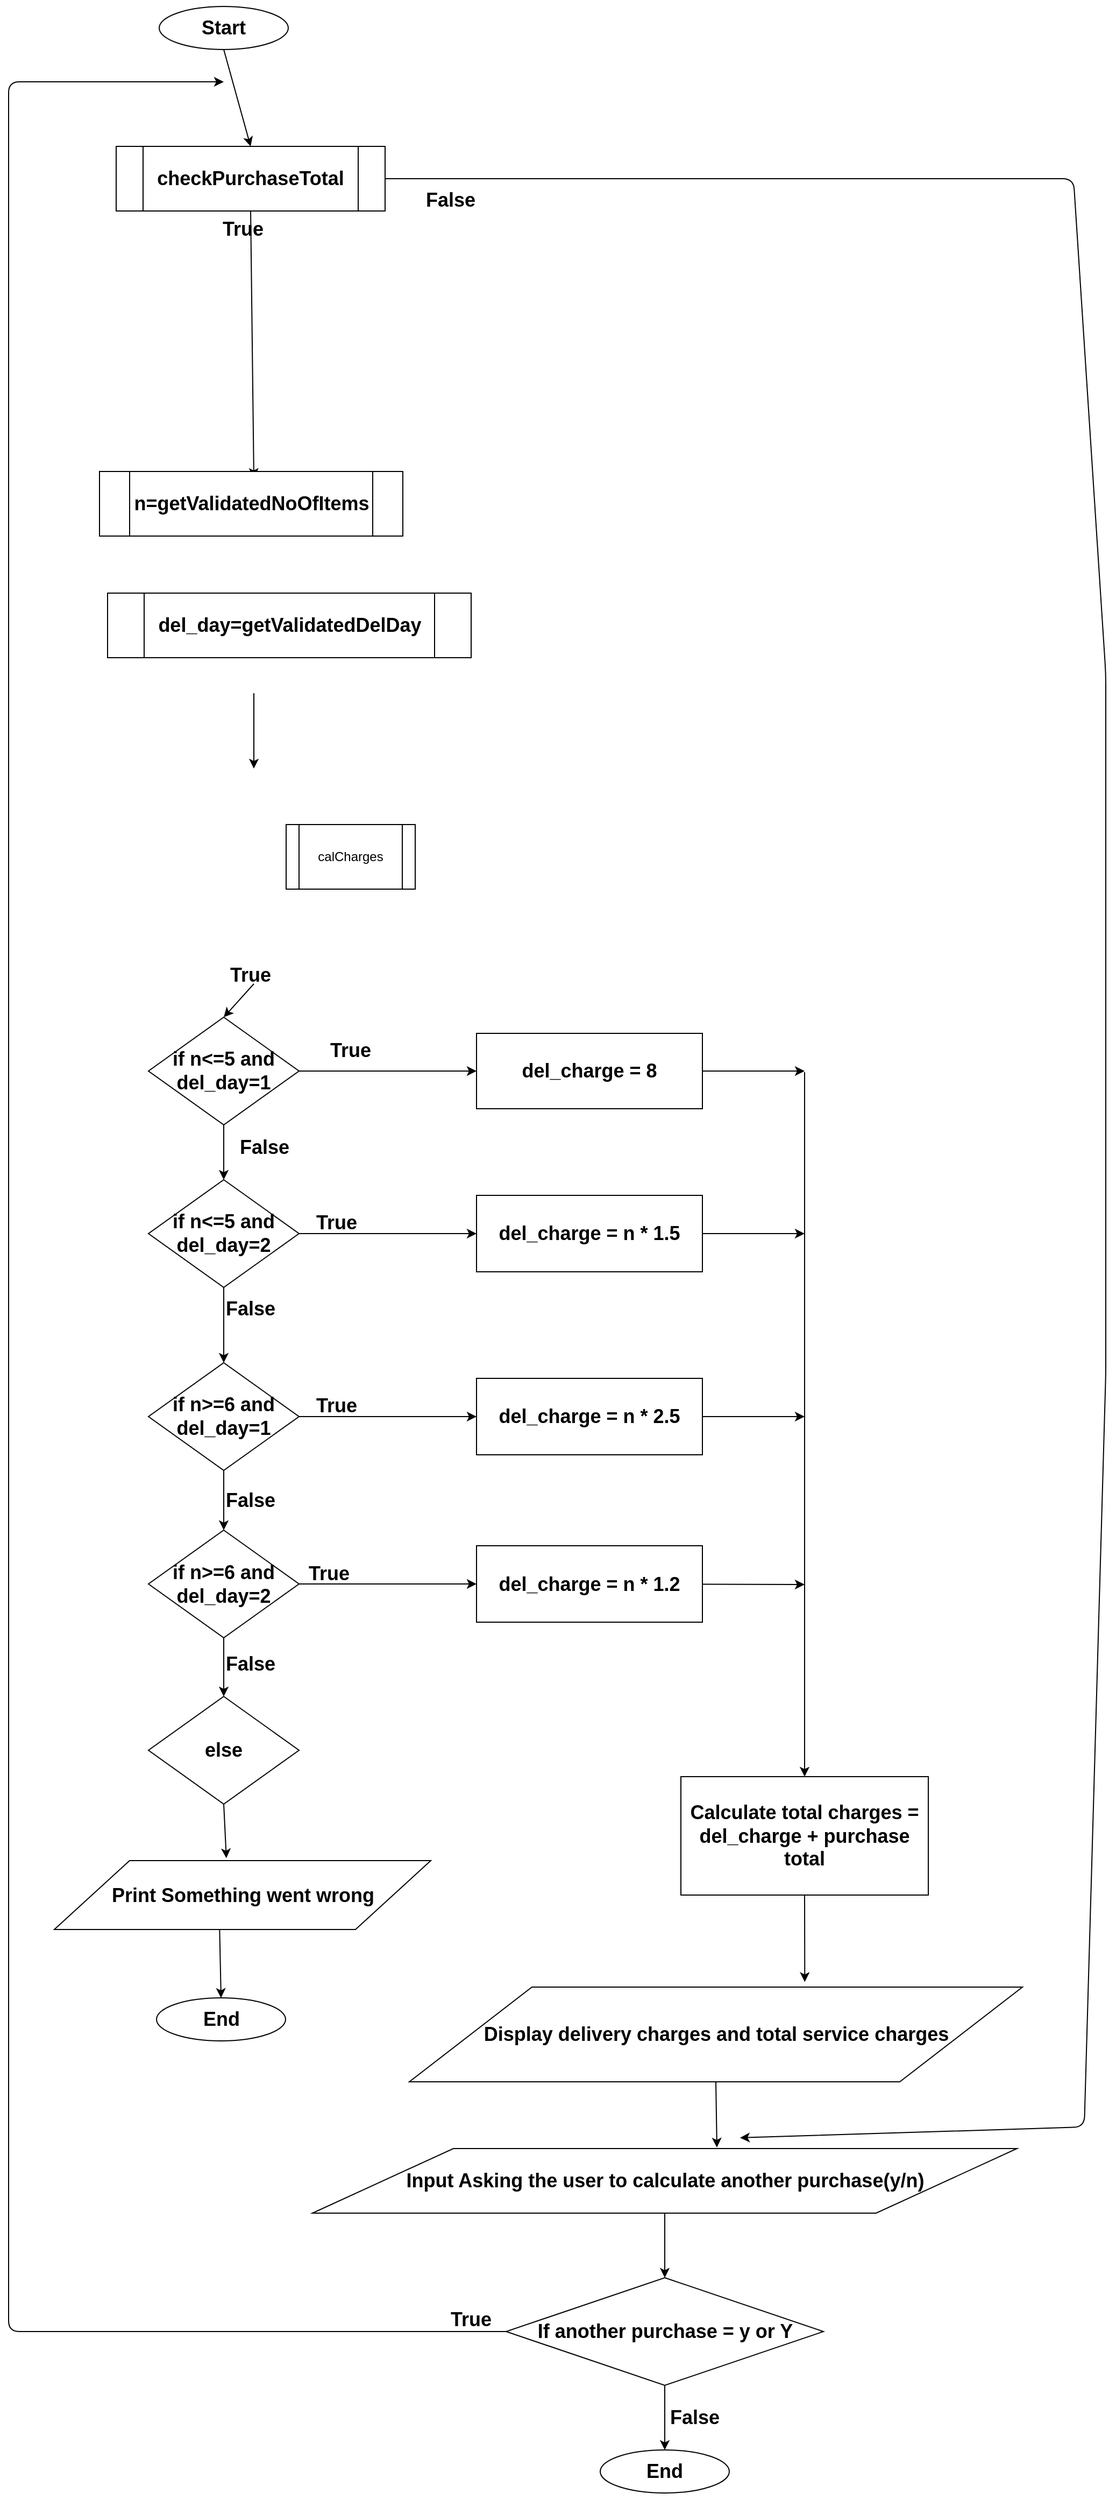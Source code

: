 <mxfile pages="1" version="11.2.8" type="device"><diagram id="DXD0Yy3ug9b9u_QRTKZL" name="Page-1"><mxGraphModel dx="2188" dy="872" grid="1" gridSize="10" guides="1" tooltips="1" connect="1" arrows="1" fold="1" page="1" pageScale="1" pageWidth="850" pageHeight="1100" math="0" shadow="0"><root><mxCell id="0"/><mxCell id="1" parent="0"/><mxCell id="KncUPmIlhyMo2alMpMfl-4" value="&lt;h2&gt;&lt;font style=&quot;font-size: 18px&quot;&gt;Start&lt;/font&gt;&lt;/h2&gt;" style="ellipse;whiteSpace=wrap;html=1;" parent="1" vertex="1"><mxGeometry x="320" y="60" width="120" height="40" as="geometry"/></mxCell><mxCell id="KncUPmIlhyMo2alMpMfl-8" value="" style="endArrow=classic;html=1;exitX=0.5;exitY=1;exitDx=0;exitDy=0;entryX=0.5;entryY=0;entryDx=0;entryDy=0;" parent="1" source="KncUPmIlhyMo2alMpMfl-4" target="abA1Kj1o6Kxyf0dz53HY-2" edge="1"><mxGeometry width="50" height="50" relative="1" as="geometry"><mxPoint x="130" y="180" as="sourcePoint"/><mxPoint x="404" y="190" as="targetPoint"/></mxGeometry></mxCell><mxCell id="KncUPmIlhyMo2alMpMfl-10" value="" style="endArrow=classic;html=1;exitX=0;exitY=0.5;exitDx=0;exitDy=0;" parent="1" source="KncUPmIlhyMo2alMpMfl-63" edge="1"><mxGeometry width="50" height="50" relative="1" as="geometry"><mxPoint x="640" y="2220" as="sourcePoint"/><mxPoint x="380" y="130" as="targetPoint"/><Array as="points"><mxPoint x="180" y="2220"/><mxPoint x="180" y="130"/></Array></mxGeometry></mxCell><mxCell id="KncUPmIlhyMo2alMpMfl-16" value="" style="endArrow=classic;html=1;exitX=0.5;exitY=1;exitDx=0;exitDy=0;entryX=0.5;entryY=0;entryDx=0;entryDy=0;" parent="1" source="abA1Kj1o6Kxyf0dz53HY-2" edge="1"><mxGeometry width="50" height="50" relative="1" as="geometry"><mxPoint x="380" y="400" as="sourcePoint"/><mxPoint x="408" y="498" as="targetPoint"/></mxGeometry></mxCell><mxCell id="KncUPmIlhyMo2alMpMfl-28" value="" style="endArrow=classic;html=1;exitX=0.5;exitY=1;exitDx=0;exitDy=0;entryX=0.5;entryY=0;entryDx=0;entryDy=0;" parent="1" edge="1"><mxGeometry width="50" height="50" relative="1" as="geometry"><mxPoint x="408" y="698" as="sourcePoint"/><mxPoint x="408" y="768" as="targetPoint"/></mxGeometry></mxCell><mxCell id="KncUPmIlhyMo2alMpMfl-29" value="&lt;h2&gt;if n&amp;lt;=5 and del_day=1&lt;/h2&gt;" style="rhombus;whiteSpace=wrap;html=1;" parent="1" vertex="1"><mxGeometry x="310" y="999" width="140" height="100" as="geometry"/></mxCell><mxCell id="KncUPmIlhyMo2alMpMfl-31" value="&lt;h2&gt;del_charge = 8&lt;/h2&gt;" style="rounded=0;whiteSpace=wrap;html=1;" parent="1" vertex="1"><mxGeometry x="615" y="1014" width="210" height="70" as="geometry"/></mxCell><mxCell id="KncUPmIlhyMo2alMpMfl-32" value="" style="endArrow=classic;html=1;exitX=1;exitY=0.5;exitDx=0;exitDy=0;entryX=0;entryY=0.5;entryDx=0;entryDy=0;" parent="1" source="KncUPmIlhyMo2alMpMfl-29" target="KncUPmIlhyMo2alMpMfl-31" edge="1"><mxGeometry width="50" height="50" relative="1" as="geometry"><mxPoint x="600" y="1140" as="sourcePoint"/><mxPoint x="650" y="1090" as="targetPoint"/></mxGeometry></mxCell><mxCell id="KncUPmIlhyMo2alMpMfl-34" value="&lt;h2&gt;if n&amp;lt;=5 and del_day=2&lt;/h2&gt;" style="rhombus;whiteSpace=wrap;html=1;" parent="1" vertex="1"><mxGeometry x="310" y="1150" width="140" height="100" as="geometry"/></mxCell><mxCell id="KncUPmIlhyMo2alMpMfl-35" value="&lt;h2&gt;del_charge = n * 1.5&lt;/h2&gt;" style="rounded=0;whiteSpace=wrap;html=1;" parent="1" vertex="1"><mxGeometry x="615" y="1164.5" width="210" height="71" as="geometry"/></mxCell><mxCell id="KncUPmIlhyMo2alMpMfl-36" value="" style="endArrow=classic;html=1;exitX=1;exitY=0.5;exitDx=0;exitDy=0;entryX=0;entryY=0.5;entryDx=0;entryDy=0;" parent="1" source="KncUPmIlhyMo2alMpMfl-34" target="KncUPmIlhyMo2alMpMfl-35" edge="1"><mxGeometry width="50" height="50" relative="1" as="geometry"><mxPoint x="610" y="1311" as="sourcePoint"/><mxPoint x="660" y="1261" as="targetPoint"/></mxGeometry></mxCell><mxCell id="KncUPmIlhyMo2alMpMfl-37" value="&lt;h2&gt;if n&amp;gt;=6 and del_day=1&lt;/h2&gt;" style="rhombus;whiteSpace=wrap;html=1;" parent="1" vertex="1"><mxGeometry x="310" y="1320" width="140" height="100" as="geometry"/></mxCell><mxCell id="KncUPmIlhyMo2alMpMfl-38" value="&lt;h2&gt;del_charge = n * 2.5&lt;/h2&gt;" style="rounded=0;whiteSpace=wrap;html=1;" parent="1" vertex="1"><mxGeometry x="615" y="1334.5" width="210" height="71" as="geometry"/></mxCell><mxCell id="KncUPmIlhyMo2alMpMfl-39" value="" style="endArrow=classic;html=1;exitX=1;exitY=0.5;exitDx=0;exitDy=0;entryX=0;entryY=0.5;entryDx=0;entryDy=0;" parent="1" source="KncUPmIlhyMo2alMpMfl-37" target="KncUPmIlhyMo2alMpMfl-38" edge="1"><mxGeometry width="50" height="50" relative="1" as="geometry"><mxPoint x="620" y="1481" as="sourcePoint"/><mxPoint x="670" y="1431" as="targetPoint"/></mxGeometry></mxCell><mxCell id="KncUPmIlhyMo2alMpMfl-40" value="&lt;h2&gt;if n&amp;gt;=6 and del_day=2&lt;/h2&gt;" style="rhombus;whiteSpace=wrap;html=1;" parent="1" vertex="1"><mxGeometry x="310" y="1475.5" width="140" height="100" as="geometry"/></mxCell><mxCell id="KncUPmIlhyMo2alMpMfl-41" value="&lt;h2&gt;del_charge = n * 1.2&lt;/h2&gt;" style="rounded=0;whiteSpace=wrap;html=1;" parent="1" vertex="1"><mxGeometry x="615" y="1490" width="210" height="71" as="geometry"/></mxCell><mxCell id="KncUPmIlhyMo2alMpMfl-42" value="" style="endArrow=classic;html=1;exitX=1;exitY=0.5;exitDx=0;exitDy=0;entryX=0;entryY=0.5;entryDx=0;entryDy=0;" parent="1" source="KncUPmIlhyMo2alMpMfl-40" target="KncUPmIlhyMo2alMpMfl-41" edge="1"><mxGeometry width="50" height="50" relative="1" as="geometry"><mxPoint x="625" y="1631" as="sourcePoint"/><mxPoint x="675" y="1581" as="targetPoint"/></mxGeometry></mxCell><mxCell id="KncUPmIlhyMo2alMpMfl-43" value="" style="endArrow=classic;html=1;exitX=0.5;exitY=1;exitDx=0;exitDy=0;entryX=0.5;entryY=0;entryDx=0;entryDy=0;" parent="1" source="KncUPmIlhyMo2alMpMfl-40" target="KncUPmIlhyMo2alMpMfl-46" edge="1"><mxGeometry width="50" height="50" relative="1" as="geometry"><mxPoint x="222.5" y="1615" as="sourcePoint"/><mxPoint x="272.5" y="1565" as="targetPoint"/></mxGeometry></mxCell><mxCell id="KncUPmIlhyMo2alMpMfl-44" value="" style="endArrow=classic;html=1;exitX=0.5;exitY=1;exitDx=0;exitDy=0;entryX=0.5;entryY=0;entryDx=0;entryDy=0;" parent="1" source="KncUPmIlhyMo2alMpMfl-37" target="KncUPmIlhyMo2alMpMfl-40" edge="1"><mxGeometry width="50" height="50" relative="1" as="geometry"><mxPoint x="270" y="1420.0" as="sourcePoint"/><mxPoint x="320" y="1370.0" as="targetPoint"/></mxGeometry></mxCell><mxCell id="KncUPmIlhyMo2alMpMfl-45" value="" style="endArrow=classic;html=1;exitX=0.5;exitY=1;exitDx=0;exitDy=0;entryX=0.5;entryY=0;entryDx=0;entryDy=0;" parent="1" source="KncUPmIlhyMo2alMpMfl-34" target="KncUPmIlhyMo2alMpMfl-37" edge="1"><mxGeometry width="50" height="50" relative="1" as="geometry"><mxPoint x="280" y="1430.0" as="sourcePoint"/><mxPoint x="330" y="1380.0" as="targetPoint"/></mxGeometry></mxCell><mxCell id="KncUPmIlhyMo2alMpMfl-46" value="&lt;h2&gt;else&lt;/h2&gt;" style="rhombus;whiteSpace=wrap;html=1;" parent="1" vertex="1"><mxGeometry x="310" y="1630" width="140" height="100" as="geometry"/></mxCell><mxCell id="KncUPmIlhyMo2alMpMfl-48" value="" style="endArrow=classic;html=1;exitX=0.5;exitY=1;exitDx=0;exitDy=0;entryX=0.457;entryY=-0.035;entryDx=0;entryDy=0;entryPerimeter=0;" parent="1" source="KncUPmIlhyMo2alMpMfl-46" target="KncUPmIlhyMo2alMpMfl-49" edge="1"><mxGeometry width="50" height="50" relative="1" as="geometry"><mxPoint x="622.5" y="1836.5" as="sourcePoint"/><mxPoint x="610" y="1780" as="targetPoint"/></mxGeometry></mxCell><mxCell id="KncUPmIlhyMo2alMpMfl-49" value="&lt;h2&gt;Print Something went wrong&lt;/h2&gt;" style="shape=parallelogram;perimeter=parallelogramPerimeter;whiteSpace=wrap;html=1;" parent="1" vertex="1"><mxGeometry x="222.5" y="1782.5" width="350" height="64" as="geometry"/></mxCell><mxCell id="KncUPmIlhyMo2alMpMfl-50" value="&lt;h2&gt;End&lt;/h2&gt;" style="ellipse;whiteSpace=wrap;html=1;" parent="1" vertex="1"><mxGeometry x="317.5" y="1910" width="120" height="40" as="geometry"/></mxCell><mxCell id="KncUPmIlhyMo2alMpMfl-51" value="" style="endArrow=classic;html=1;entryX=0.5;entryY=0;entryDx=0;entryDy=0;exitX=0.439;exitY=0.996;exitDx=0;exitDy=0;exitPerimeter=0;" parent="1" source="KncUPmIlhyMo2alMpMfl-49" target="KncUPmIlhyMo2alMpMfl-50" edge="1"><mxGeometry width="50" height="50" relative="1" as="geometry"><mxPoint x="100" y="2080" as="sourcePoint"/><mxPoint x="150" y="2030" as="targetPoint"/></mxGeometry></mxCell><mxCell id="KncUPmIlhyMo2alMpMfl-54" value="" style="endArrow=classic;html=1;entryX=0.5;entryY=0;entryDx=0;entryDy=0;exitX=0.5;exitY=1;exitDx=0;exitDy=0;" parent="1" target="KncUPmIlhyMo2alMpMfl-29" edge="1"><mxGeometry width="50" height="50" relative="1" as="geometry"><mxPoint x="408" y="968" as="sourcePoint"/><mxPoint x="400" y="1000" as="targetPoint"/></mxGeometry></mxCell><mxCell id="KncUPmIlhyMo2alMpMfl-55" value="" style="endArrow=classic;html=1;entryX=0.5;entryY=0;entryDx=0;entryDy=0;exitX=0.5;exitY=1;exitDx=0;exitDy=0;" parent="1" source="KncUPmIlhyMo2alMpMfl-29" target="KncUPmIlhyMo2alMpMfl-34" edge="1"><mxGeometry width="50" height="50" relative="1" as="geometry"><mxPoint x="300" y="1230" as="sourcePoint"/><mxPoint x="350" y="1180" as="targetPoint"/></mxGeometry></mxCell><mxCell id="KncUPmIlhyMo2alMpMfl-56" value="" style="endArrow=classic;html=1;" parent="1" target="KncUPmIlhyMo2alMpMfl-58" edge="1"><mxGeometry width="50" height="50" relative="1" as="geometry"><mxPoint x="920" y="1050" as="sourcePoint"/><mxPoint x="1030" y="1690" as="targetPoint"/></mxGeometry></mxCell><mxCell id="KncUPmIlhyMo2alMpMfl-57" value="" style="endArrow=classic;html=1;exitX=1;exitY=0.5;exitDx=0;exitDy=0;" parent="1" source="KncUPmIlhyMo2alMpMfl-31" edge="1"><mxGeometry width="50" height="50" relative="1" as="geometry"><mxPoint x="960" y="1010" as="sourcePoint"/><mxPoint x="920" y="1049" as="targetPoint"/></mxGeometry></mxCell><mxCell id="KncUPmIlhyMo2alMpMfl-58" value="&lt;h2&gt;Calculate total charges = del_charge + purchase total&lt;/h2&gt;" style="rounded=0;whiteSpace=wrap;html=1;" parent="1" vertex="1"><mxGeometry x="805" y="1704.5" width="230" height="110" as="geometry"/></mxCell><mxCell id="KncUPmIlhyMo2alMpMfl-61" value="&lt;h2&gt;Display delivery charges and total service charges&lt;/h2&gt;" style="shape=parallelogram;perimeter=parallelogramPerimeter;whiteSpace=wrap;html=1;" parent="1" vertex="1"><mxGeometry x="552.5" y="1900" width="570" height="88" as="geometry"/></mxCell><mxCell id="KncUPmIlhyMo2alMpMfl-62" value="&lt;h2&gt;Input Asking the user to calculate another purchase(y/n)&lt;/h2&gt;" style="shape=parallelogram;perimeter=parallelogramPerimeter;whiteSpace=wrap;html=1;" parent="1" vertex="1"><mxGeometry x="462.5" y="2050" width="655" height="60" as="geometry"/></mxCell><mxCell id="KncUPmIlhyMo2alMpMfl-63" value="&lt;h2&gt;If another purchase = y or Y&lt;/h2&gt;" style="rhombus;whiteSpace=wrap;html=1;" parent="1" vertex="1"><mxGeometry x="642.5" y="2170" width="295" height="100" as="geometry"/></mxCell><mxCell id="KncUPmIlhyMo2alMpMfl-64" value="&lt;h2&gt;End&lt;/h2&gt;" style="ellipse;whiteSpace=wrap;html=1;" parent="1" vertex="1"><mxGeometry x="730" y="2330" width="120" height="40" as="geometry"/></mxCell><mxCell id="KncUPmIlhyMo2alMpMfl-65" value="&lt;span style=&quot;font-size: 18px&quot;&gt;&lt;b&gt;True&lt;/b&gt;&lt;/span&gt;" style="text;html=1;strokeColor=none;fillColor=none;align=center;verticalAlign=middle;whiteSpace=wrap;rounded=0;fontSize=16;" parent="1" vertex="1"><mxGeometry x="377.5" y="257" width="40" height="20" as="geometry"/></mxCell><mxCell id="KncUPmIlhyMo2alMpMfl-67" value="&lt;span style=&quot;font-size: 18px&quot;&gt;&lt;b&gt;True&lt;/b&gt;&lt;/span&gt;" style="text;html=1;strokeColor=none;fillColor=none;align=center;verticalAlign=middle;whiteSpace=wrap;rounded=0;fontSize=16;" parent="1" vertex="1"><mxGeometry x="385" y="950" width="40" height="20" as="geometry"/></mxCell><mxCell id="KncUPmIlhyMo2alMpMfl-77" value="&lt;span style=&quot;font-size: 18px&quot;&gt;&lt;b&gt;True&lt;/b&gt;&lt;/span&gt;" style="text;html=1;strokeColor=none;fillColor=none;align=center;verticalAlign=middle;whiteSpace=wrap;rounded=0;fontSize=16;" parent="1" vertex="1"><mxGeometry x="477.5" y="1020" width="40" height="20" as="geometry"/></mxCell><mxCell id="KncUPmIlhyMo2alMpMfl-78" value="&lt;span style=&quot;font-size: 18px&quot;&gt;&lt;b&gt;True&lt;/b&gt;&lt;/span&gt;" style="text;html=1;strokeColor=none;fillColor=none;align=center;verticalAlign=middle;whiteSpace=wrap;rounded=0;fontSize=16;" parent="1" vertex="1"><mxGeometry x="465" y="1180" width="40" height="20" as="geometry"/></mxCell><mxCell id="KncUPmIlhyMo2alMpMfl-79" value="&lt;span style=&quot;font-size: 18px&quot;&gt;&lt;b&gt;True&lt;/b&gt;&lt;/span&gt;" style="text;html=1;strokeColor=none;fillColor=none;align=center;verticalAlign=middle;whiteSpace=wrap;rounded=0;fontSize=16;" parent="1" vertex="1"><mxGeometry x="465" y="1350" width="40" height="20" as="geometry"/></mxCell><mxCell id="KncUPmIlhyMo2alMpMfl-80" value="&lt;span style=&quot;font-size: 18px&quot;&gt;&lt;b&gt;False&lt;/b&gt;&lt;/span&gt;" style="text;html=1;strokeColor=none;fillColor=none;align=center;verticalAlign=middle;whiteSpace=wrap;rounded=0;fontSize=16;" parent="1" vertex="1"><mxGeometry x="385" y="1260" width="40" height="20" as="geometry"/></mxCell><mxCell id="KncUPmIlhyMo2alMpMfl-81" value="&lt;span style=&quot;font-size: 18px&quot;&gt;&lt;b&gt;False&lt;/b&gt;&lt;/span&gt;" style="text;html=1;strokeColor=none;fillColor=none;align=center;verticalAlign=middle;whiteSpace=wrap;rounded=0;fontSize=16;" parent="1" vertex="1"><mxGeometry x="397.5" y="1110" width="40" height="20" as="geometry"/></mxCell><mxCell id="KncUPmIlhyMo2alMpMfl-84" value="&lt;span style=&quot;font-size: 18px&quot;&gt;&lt;b&gt;False&lt;/b&gt;&lt;/span&gt;" style="text;html=1;strokeColor=none;fillColor=none;align=center;verticalAlign=middle;whiteSpace=wrap;rounded=0;fontSize=16;" parent="1" vertex="1"><mxGeometry x="385" y="1437.5" width="40" height="20" as="geometry"/></mxCell><mxCell id="KncUPmIlhyMo2alMpMfl-85" value="&lt;span style=&quot;font-size: 18px&quot;&gt;&lt;b&gt;True&lt;/b&gt;&lt;/span&gt;" style="text;html=1;strokeColor=none;fillColor=none;align=center;verticalAlign=middle;whiteSpace=wrap;rounded=0;fontSize=16;" parent="1" vertex="1"><mxGeometry x="457.5" y="1505.5" width="40" height="20" as="geometry"/></mxCell><mxCell id="KncUPmIlhyMo2alMpMfl-86" value="&lt;span style=&quot;font-size: 18px&quot;&gt;&lt;b&gt;False&lt;/b&gt;&lt;/span&gt;" style="text;html=1;strokeColor=none;fillColor=none;align=center;verticalAlign=middle;whiteSpace=wrap;rounded=0;fontSize=16;" parent="1" vertex="1"><mxGeometry x="385" y="1590" width="40" height="20" as="geometry"/></mxCell><mxCell id="KncUPmIlhyMo2alMpMfl-88" value="" style="endArrow=classic;html=1;fontSize=16;entryX=0.645;entryY=-0.054;entryDx=0;entryDy=0;entryPerimeter=0;exitX=0.5;exitY=1;exitDx=0;exitDy=0;" parent="1" source="KncUPmIlhyMo2alMpMfl-58" target="KncUPmIlhyMo2alMpMfl-61" edge="1"><mxGeometry width="50" height="50" relative="1" as="geometry"><mxPoint x="720" y="1880" as="sourcePoint"/><mxPoint x="770" y="1830" as="targetPoint"/></mxGeometry></mxCell><mxCell id="KncUPmIlhyMo2alMpMfl-89" value="" style="endArrow=classic;html=1;fontSize=16;exitX=0.5;exitY=1;exitDx=0;exitDy=0;entryX=0.574;entryY=-0.017;entryDx=0;entryDy=0;entryPerimeter=0;" parent="1" source="KncUPmIlhyMo2alMpMfl-61" target="KncUPmIlhyMo2alMpMfl-62" edge="1"><mxGeometry width="50" height="50" relative="1" as="geometry"><mxPoint x="450" y="2040" as="sourcePoint"/><mxPoint x="830" y="2040" as="targetPoint"/></mxGeometry></mxCell><mxCell id="KncUPmIlhyMo2alMpMfl-90" value="" style="endArrow=classic;html=1;fontSize=16;entryX=0.5;entryY=0;entryDx=0;entryDy=0;exitX=0.5;exitY=1;exitDx=0;exitDy=0;" parent="1" source="KncUPmIlhyMo2alMpMfl-62" target="KncUPmIlhyMo2alMpMfl-63" edge="1"><mxGeometry width="50" height="50" relative="1" as="geometry"><mxPoint x="450" y="2220" as="sourcePoint"/><mxPoint x="500" y="2170" as="targetPoint"/></mxGeometry></mxCell><mxCell id="KncUPmIlhyMo2alMpMfl-91" value="" style="endArrow=classic;html=1;fontSize=16;entryX=0.5;entryY=0;entryDx=0;entryDy=0;exitX=0.5;exitY=1;exitDx=0;exitDy=0;" parent="1" source="KncUPmIlhyMo2alMpMfl-63" target="KncUPmIlhyMo2alMpMfl-64" edge="1"><mxGeometry width="50" height="50" relative="1" as="geometry"><mxPoint x="650" y="2350" as="sourcePoint"/><mxPoint x="700" y="2300" as="targetPoint"/></mxGeometry></mxCell><mxCell id="KncUPmIlhyMo2alMpMfl-94" value="&lt;span style=&quot;font-size: 18px&quot;&gt;&lt;b&gt;False&lt;/b&gt;&lt;/span&gt;" style="text;html=1;strokeColor=none;fillColor=none;align=center;verticalAlign=middle;whiteSpace=wrap;rounded=0;fontSize=16;" parent="1" vertex="1"><mxGeometry x="797.5" y="2290" width="40" height="20" as="geometry"/></mxCell><mxCell id="KncUPmIlhyMo2alMpMfl-97" value="&lt;span style=&quot;font-size: 18px&quot;&gt;&lt;b&gt;True&lt;/b&gt;&lt;/span&gt;" style="text;html=1;strokeColor=none;fillColor=none;align=center;verticalAlign=middle;whiteSpace=wrap;rounded=0;fontSize=16;" parent="1" vertex="1"><mxGeometry x="590" y="2199" width="40" height="20" as="geometry"/></mxCell><mxCell id="KncUPmIlhyMo2alMpMfl-98" value="" style="endArrow=classic;html=1;fontSize=16;exitX=1;exitY=0.5;exitDx=0;exitDy=0;" parent="1" source="KncUPmIlhyMo2alMpMfl-35" edge="1"><mxGeometry width="50" height="50" relative="1" as="geometry"><mxPoint x="860" y="1240" as="sourcePoint"/><mxPoint x="920" y="1200" as="targetPoint"/></mxGeometry></mxCell><mxCell id="KncUPmIlhyMo2alMpMfl-99" value="" style="endArrow=classic;html=1;fontSize=16;exitX=1;exitY=0.5;exitDx=0;exitDy=0;" parent="1" source="KncUPmIlhyMo2alMpMfl-38" edge="1"><mxGeometry width="50" height="50" relative="1" as="geometry"><mxPoint x="840" y="1400" as="sourcePoint"/><mxPoint x="920" y="1370" as="targetPoint"/></mxGeometry></mxCell><mxCell id="KncUPmIlhyMo2alMpMfl-100" value="" style="endArrow=classic;html=1;fontSize=16;" parent="1" source="KncUPmIlhyMo2alMpMfl-41" edge="1"><mxGeometry width="50" height="50" relative="1" as="geometry"><mxPoint x="825" y="1575.5" as="sourcePoint"/><mxPoint x="920" y="1526" as="targetPoint"/></mxGeometry></mxCell><mxCell id="KncUPmIlhyMo2alMpMfl-105" value="" style="endArrow=classic;html=1;exitX=1;exitY=0.5;exitDx=0;exitDy=0;" parent="1" source="abA1Kj1o6Kxyf0dz53HY-2" edge="1"><mxGeometry width="50" height="50" relative="1" as="geometry"><mxPoint x="752.5" y="380" as="sourcePoint"/><mxPoint x="860" y="2040" as="targetPoint"/><Array as="points"><mxPoint x="1170" y="220"/><mxPoint x="1200" y="680"/><mxPoint x="1200" y="1010"/><mxPoint x="1200" y="1330"/><mxPoint x="1180" y="2030"/></Array></mxGeometry></mxCell><mxCell id="abA1Kj1o6Kxyf0dz53HY-2" value="&lt;font style=&quot;font-size: 18px&quot;&gt;&lt;b&gt;checkPurchaseTotal&lt;/b&gt;&lt;/font&gt;" style="shape=process;whiteSpace=wrap;html=1;backgroundOutline=1;" parent="1" vertex="1"><mxGeometry x="280" y="190" width="250" height="60" as="geometry"/></mxCell><mxCell id="abA1Kj1o6Kxyf0dz53HY-8" value="&lt;span style=&quot;font-size: 18px&quot;&gt;&lt;b&gt;False&lt;/b&gt;&lt;/span&gt;" style="text;html=1;strokeColor=none;fillColor=none;align=center;verticalAlign=middle;whiteSpace=wrap;rounded=0;fontSize=16;" parent="1" vertex="1"><mxGeometry x="570.5" y="230" width="40" height="20" as="geometry"/></mxCell><mxCell id="abA1Kj1o6Kxyf0dz53HY-9" value="&lt;font style=&quot;font-size: 18px&quot;&gt;&lt;b&gt;n=getValidatedNoOfItems&lt;/b&gt;&lt;/font&gt;" style="shape=process;whiteSpace=wrap;html=1;backgroundOutline=1;" parent="1" vertex="1"><mxGeometry x="264.5" y="492" width="282" height="60" as="geometry"/></mxCell><mxCell id="LxV0qvK91pYyXlUpqGrx-1" value="&lt;font style=&quot;font-size: 18px&quot;&gt;&lt;b&gt;del_day=getValidatedDelDay&lt;/b&gt;&lt;/font&gt;" style="shape=process;whiteSpace=wrap;html=1;backgroundOutline=1;" vertex="1" parent="1"><mxGeometry x="272" y="605" width="338" height="60" as="geometry"/></mxCell><mxCell id="LxV0qvK91pYyXlUpqGrx-3" value="calCharges" style="shape=process;whiteSpace=wrap;html=1;backgroundOutline=1;" vertex="1" parent="1"><mxGeometry x="438" y="820" width="120" height="60" as="geometry"/></mxCell></root></mxGraphModel></diagram></mxfile>